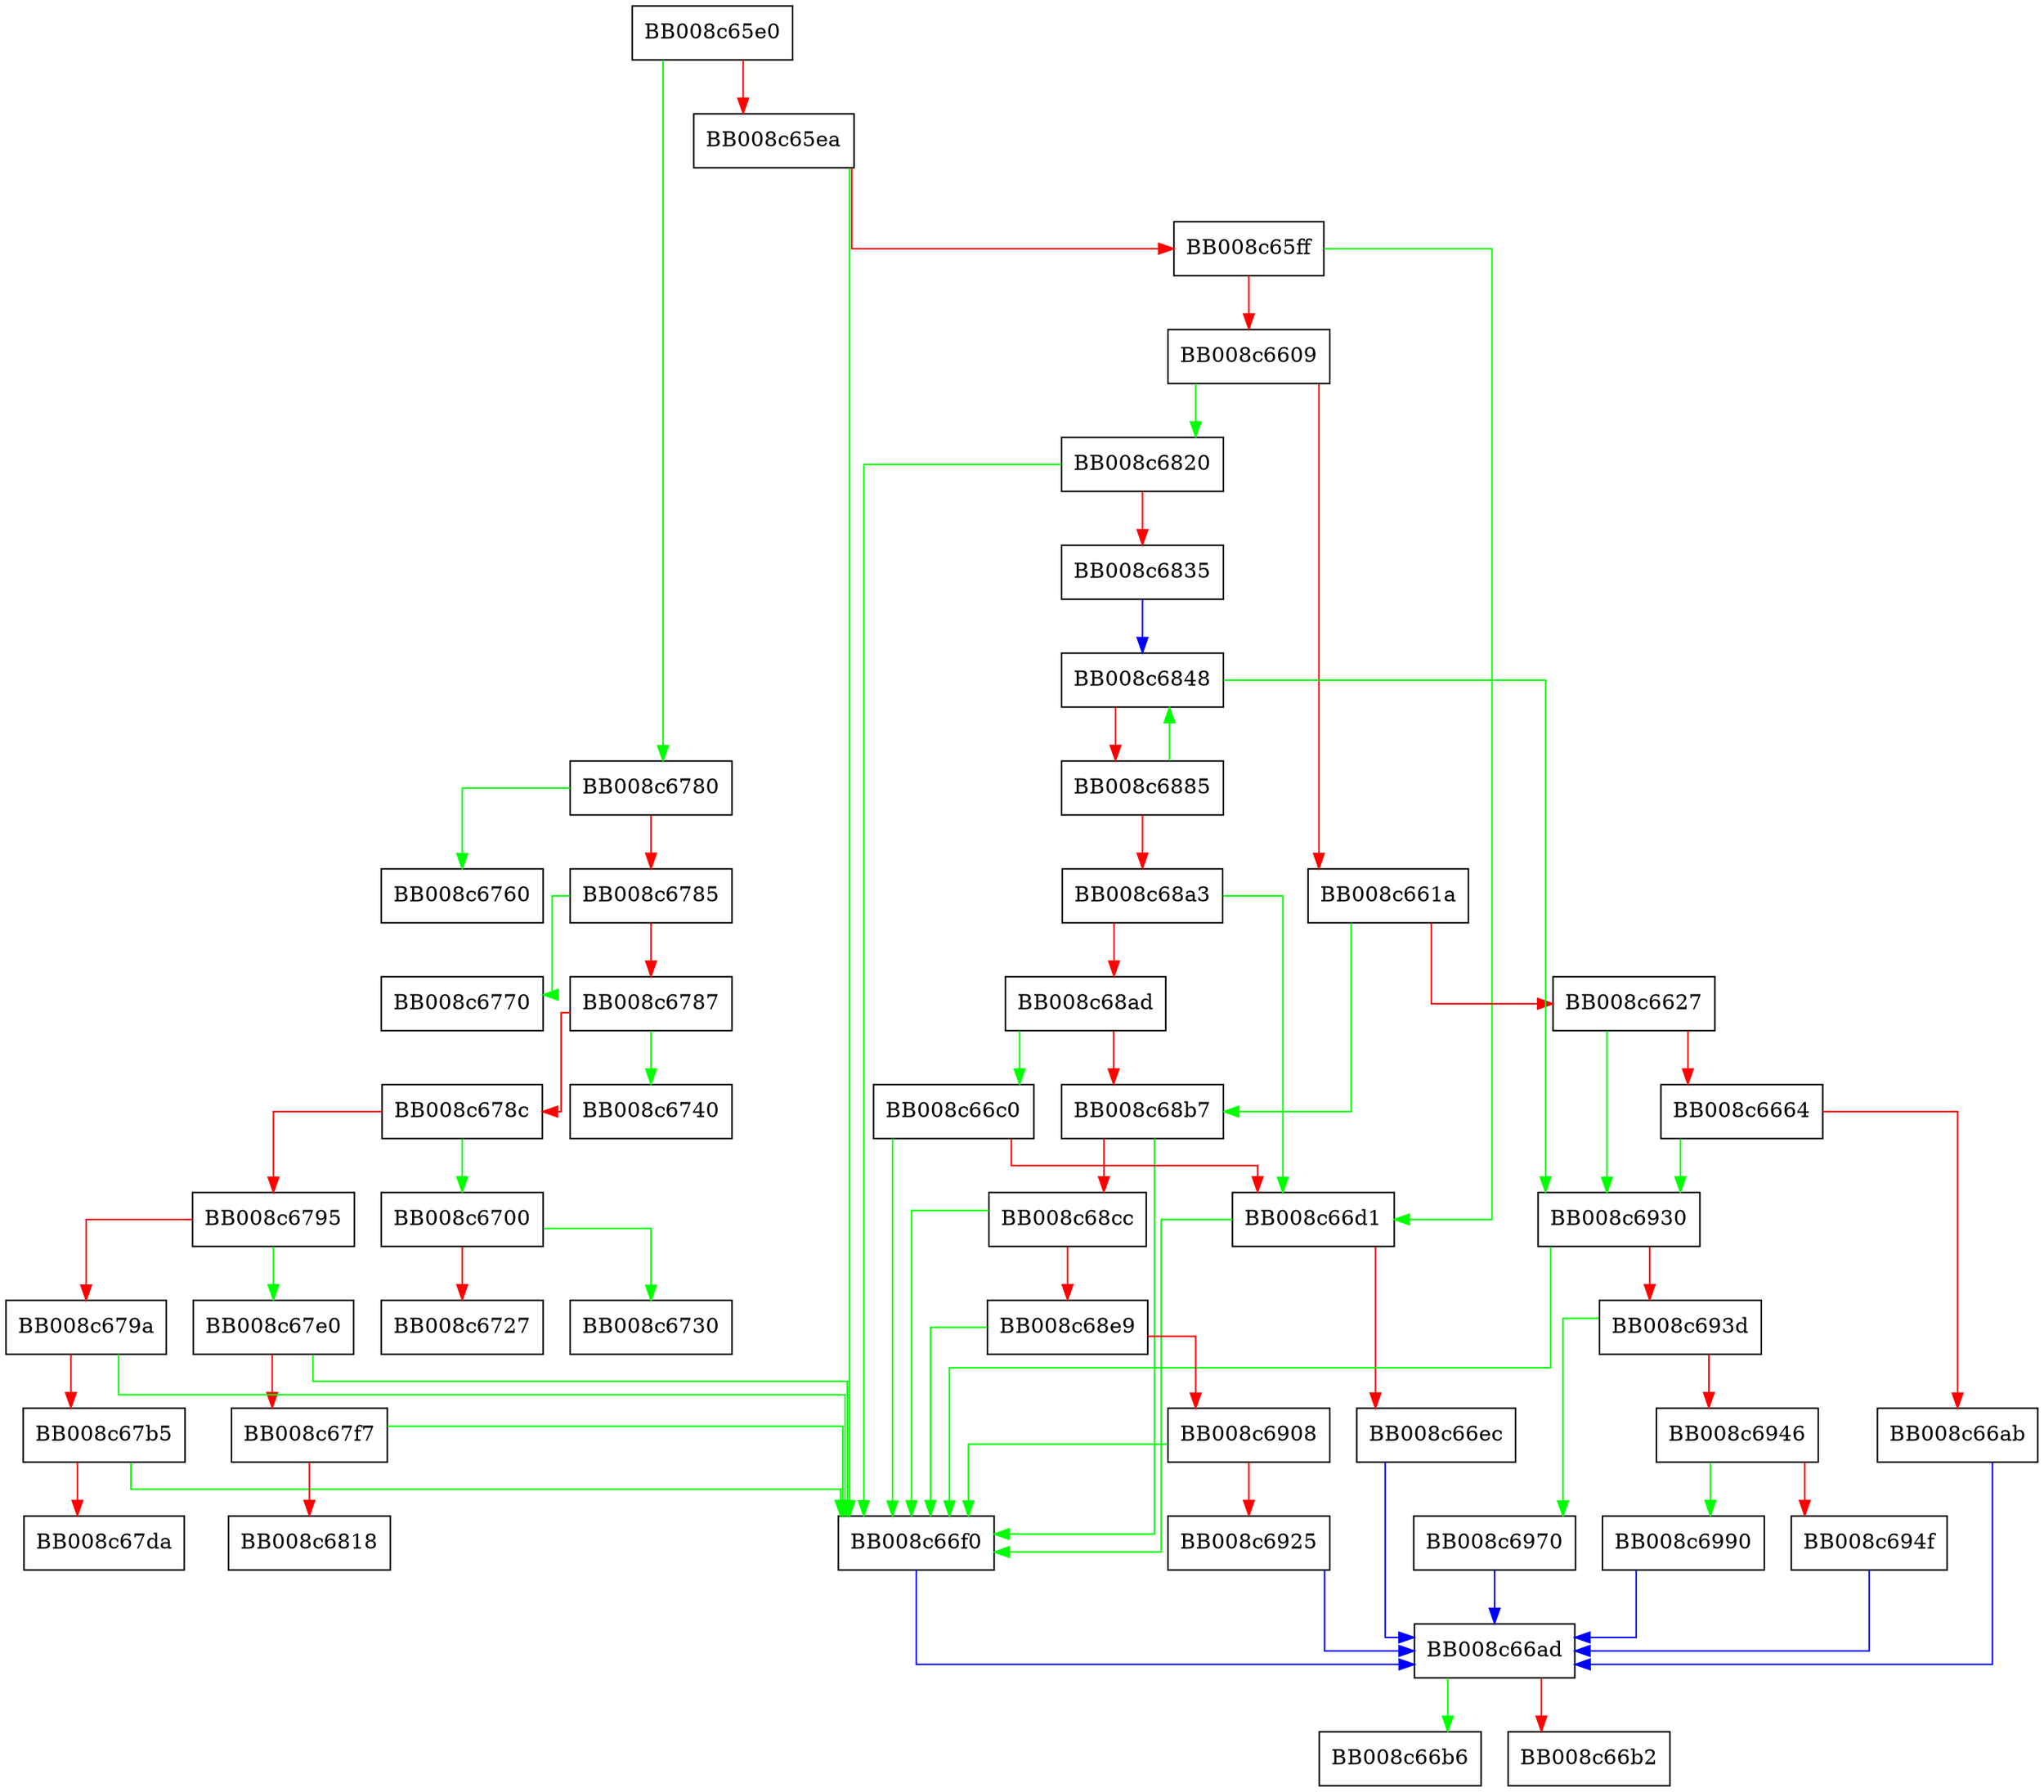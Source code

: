 digraph __memcmp_avx2_movbe_rtm {
  node [shape="box"];
  graph [splines=ortho];
  BB008c65e0 -> BB008c6780 [color="green"];
  BB008c65e0 -> BB008c65ea [color="red"];
  BB008c65ea -> BB008c66f0 [color="green"];
  BB008c65ea -> BB008c65ff [color="red"];
  BB008c65ff -> BB008c66d1 [color="green"];
  BB008c65ff -> BB008c6609 [color="red"];
  BB008c6609 -> BB008c6820 [color="green"];
  BB008c6609 -> BB008c661a [color="red"];
  BB008c661a -> BB008c68b7 [color="green"];
  BB008c661a -> BB008c6627 [color="red"];
  BB008c6627 -> BB008c6930 [color="green"];
  BB008c6627 -> BB008c6664 [color="red"];
  BB008c6664 -> BB008c6930 [color="green"];
  BB008c6664 -> BB008c66ab [color="red"];
  BB008c66ab -> BB008c66ad [color="blue"];
  BB008c66ad -> BB008c66b6 [color="green"];
  BB008c66ad -> BB008c66b2 [color="red"];
  BB008c66c0 -> BB008c66f0 [color="green"];
  BB008c66c0 -> BB008c66d1 [color="red"];
  BB008c66d1 -> BB008c66f0 [color="green"];
  BB008c66d1 -> BB008c66ec [color="red"];
  BB008c66ec -> BB008c66ad [color="blue"];
  BB008c66f0 -> BB008c66ad [color="blue"];
  BB008c6700 -> BB008c6730 [color="green"];
  BB008c6700 -> BB008c6727 [color="red"];
  BB008c6780 -> BB008c6760 [color="green"];
  BB008c6780 -> BB008c6785 [color="red"];
  BB008c6785 -> BB008c6770 [color="green"];
  BB008c6785 -> BB008c6787 [color="red"];
  BB008c6787 -> BB008c6740 [color="green"];
  BB008c6787 -> BB008c678c [color="red"];
  BB008c678c -> BB008c6700 [color="green"];
  BB008c678c -> BB008c6795 [color="red"];
  BB008c6795 -> BB008c67e0 [color="green"];
  BB008c6795 -> BB008c679a [color="red"];
  BB008c679a -> BB008c66f0 [color="green"];
  BB008c679a -> BB008c67b5 [color="red"];
  BB008c67b5 -> BB008c66f0 [color="green"];
  BB008c67b5 -> BB008c67da [color="red"];
  BB008c67e0 -> BB008c66f0 [color="green"];
  BB008c67e0 -> BB008c67f7 [color="red"];
  BB008c67f7 -> BB008c66f0 [color="green"];
  BB008c67f7 -> BB008c6818 [color="red"];
  BB008c6820 -> BB008c66f0 [color="green"];
  BB008c6820 -> BB008c6835 [color="red"];
  BB008c6835 -> BB008c6848 [color="blue"];
  BB008c6848 -> BB008c6930 [color="green"];
  BB008c6848 -> BB008c6885 [color="red"];
  BB008c6885 -> BB008c6848 [color="green"];
  BB008c6885 -> BB008c68a3 [color="red"];
  BB008c68a3 -> BB008c66d1 [color="green"];
  BB008c68a3 -> BB008c68ad [color="red"];
  BB008c68ad -> BB008c66c0 [color="green"];
  BB008c68ad -> BB008c68b7 [color="red"];
  BB008c68b7 -> BB008c66f0 [color="green"];
  BB008c68b7 -> BB008c68cc [color="red"];
  BB008c68cc -> BB008c66f0 [color="green"];
  BB008c68cc -> BB008c68e9 [color="red"];
  BB008c68e9 -> BB008c66f0 [color="green"];
  BB008c68e9 -> BB008c6908 [color="red"];
  BB008c6908 -> BB008c66f0 [color="green"];
  BB008c6908 -> BB008c6925 [color="red"];
  BB008c6925 -> BB008c66ad [color="blue"];
  BB008c6930 -> BB008c66f0 [color="green"];
  BB008c6930 -> BB008c693d [color="red"];
  BB008c693d -> BB008c6970 [color="green"];
  BB008c693d -> BB008c6946 [color="red"];
  BB008c6946 -> BB008c6990 [color="green"];
  BB008c6946 -> BB008c694f [color="red"];
  BB008c694f -> BB008c66ad [color="blue"];
  BB008c6970 -> BB008c66ad [color="blue"];
  BB008c6990 -> BB008c66ad [color="blue"];
}